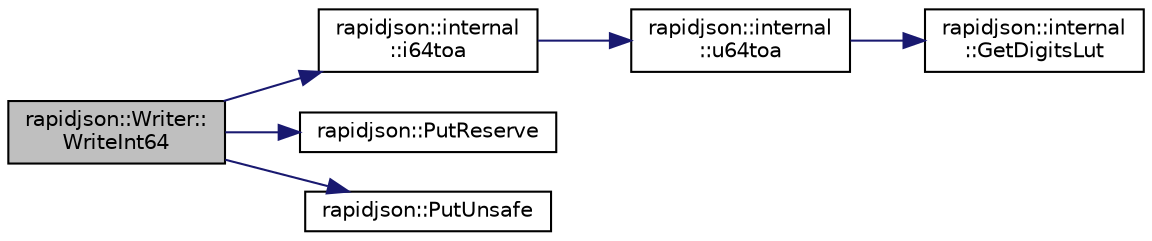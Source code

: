 digraph "rapidjson::Writer::WriteInt64"
{
 // INTERACTIVE_SVG=YES
 // LATEX_PDF_SIZE
  edge [fontname="Helvetica",fontsize="10",labelfontname="Helvetica",labelfontsize="10"];
  node [fontname="Helvetica",fontsize="10",shape=record];
  rankdir="LR";
  Node119 [label="rapidjson::Writer::\lWriteInt64",height=0.2,width=0.4,color="black", fillcolor="grey75", style="filled", fontcolor="black",tooltip=" "];
  Node119 -> Node120 [color="midnightblue",fontsize="10",style="solid",fontname="Helvetica"];
  Node120 [label="rapidjson::internal\l::i64toa",height=0.2,width=0.4,color="black", fillcolor="white", style="filled",URL="$namespacerapidjson_1_1internal.html#a676fae3f0a9bc9a5e7646e31097a6f34",tooltip=" "];
  Node120 -> Node121 [color="midnightblue",fontsize="10",style="solid",fontname="Helvetica"];
  Node121 [label="rapidjson::internal\l::u64toa",height=0.2,width=0.4,color="black", fillcolor="white", style="filled",URL="$namespacerapidjson_1_1internal.html#af565c1edf212e5e41b8a51c3973e38cb",tooltip=" "];
  Node121 -> Node122 [color="midnightblue",fontsize="10",style="solid",fontname="Helvetica"];
  Node122 [label="rapidjson::internal\l::GetDigitsLut",height=0.2,width=0.4,color="black", fillcolor="white", style="filled",URL="$namespacerapidjson_1_1internal.html#a2220f7bb22e11be3bc6f20291659c545",tooltip=" "];
  Node119 -> Node123 [color="midnightblue",fontsize="10",style="solid",fontname="Helvetica"];
  Node123 [label="rapidjson::PutReserve",height=0.2,width=0.4,color="black", fillcolor="white", style="filled",URL="$namespacerapidjson.html#a820f77efccfbb749bd15fe4822d2c740",tooltip="Reserve n characters for writing to a stream."];
  Node119 -> Node124 [color="midnightblue",fontsize="10",style="solid",fontname="Helvetica"];
  Node124 [label="rapidjson::PutUnsafe",height=0.2,width=0.4,color="black", fillcolor="white", style="filled",URL="$namespacerapidjson.html#a0a774dcffe8ae07686f459ae017d2f20",tooltip="Write character to a stream, presuming buffer is reserved."];
}
